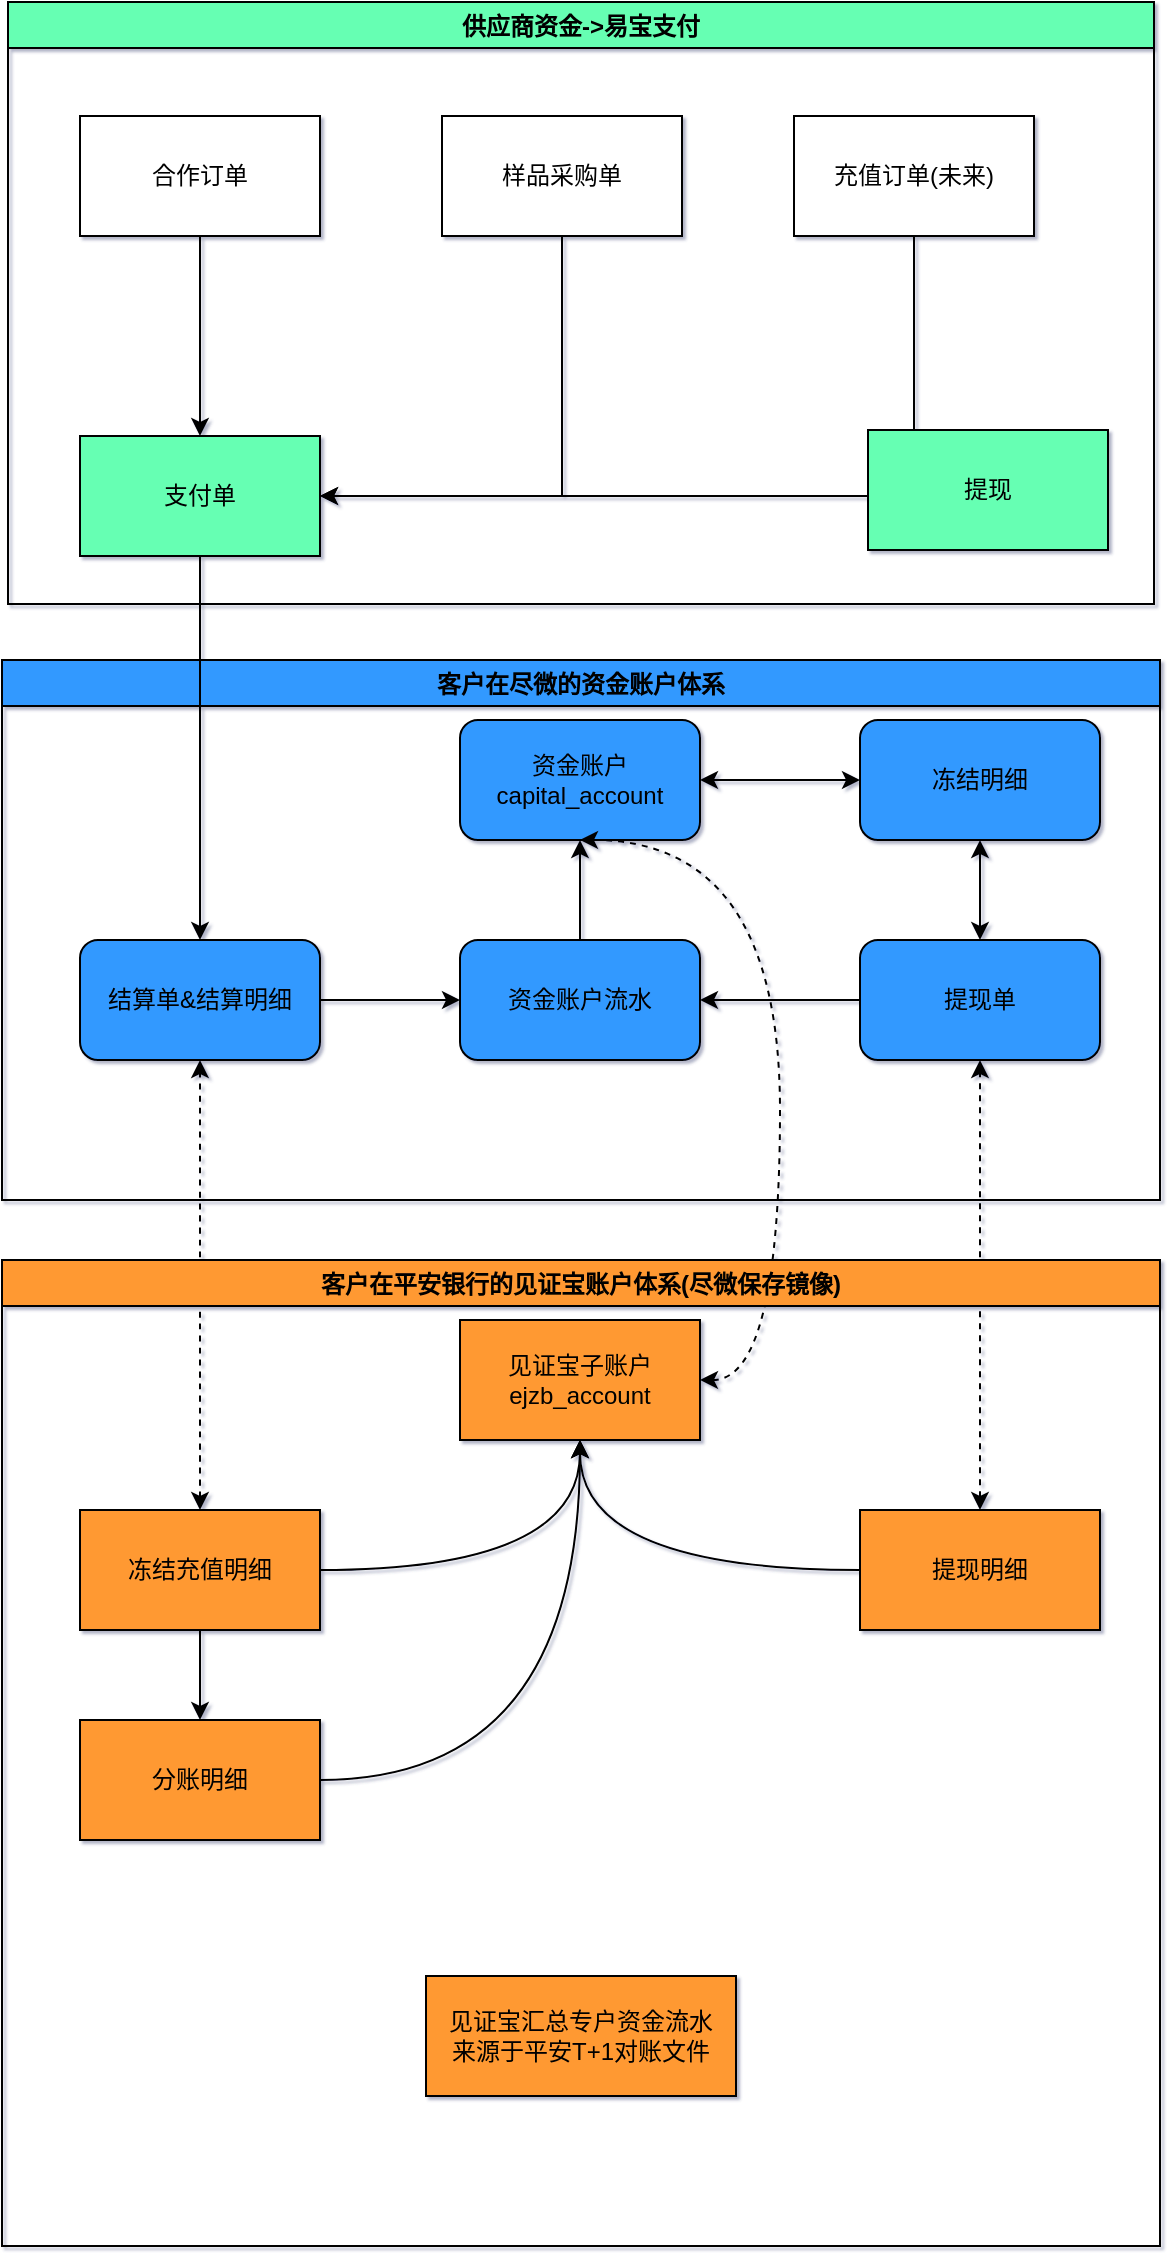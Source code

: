 <mxfile version="16.0.0" type="github">
  <diagram id="gsf49He13MfOLdli_iRr" name="第 1 页">
    <mxGraphModel dx="530" dy="482" grid="0" gridSize="10" guides="1" tooltips="1" connect="1" arrows="1" fold="1" page="1" pageScale="1" pageWidth="827" pageHeight="1169" math="0" shadow="1">
      <root>
        <mxCell id="0" />
        <mxCell id="1" parent="0" />
        <mxCell id="og5dSPM_AXGmNLmmMvEW-1" value="资金账户&lt;br&gt;capital_account" style="rounded=1;whiteSpace=wrap;html=1;fillColor=#3399FF;" parent="1" vertex="1">
          <mxGeometry x="330" y="631" width="120" height="60" as="geometry" />
        </mxCell>
        <mxCell id="og5dSPM_AXGmNLmmMvEW-5" style="edgeStyle=orthogonalEdgeStyle;rounded=0;orthogonalLoop=1;jettySize=auto;html=1;entryX=0;entryY=0.5;entryDx=0;entryDy=0;" parent="1" source="og5dSPM_AXGmNLmmMvEW-2" target="og5dSPM_AXGmNLmmMvEW-4" edge="1">
          <mxGeometry relative="1" as="geometry" />
        </mxCell>
        <mxCell id="og5dSPM_AXGmNLmmMvEW-2" value="结算单&amp;amp;结算明细" style="rounded=1;whiteSpace=wrap;html=1;fillColor=#3399FF;" parent="1" vertex="1">
          <mxGeometry x="140" y="741" width="120" height="60" as="geometry" />
        </mxCell>
        <mxCell id="og5dSPM_AXGmNLmmMvEW-6" style="edgeStyle=orthogonalEdgeStyle;rounded=0;orthogonalLoop=1;jettySize=auto;html=1;entryX=1;entryY=0.5;entryDx=0;entryDy=0;" parent="1" source="og5dSPM_AXGmNLmmMvEW-3" target="og5dSPM_AXGmNLmmMvEW-4" edge="1">
          <mxGeometry relative="1" as="geometry" />
        </mxCell>
        <mxCell id="og5dSPM_AXGmNLmmMvEW-3" value="提现单" style="rounded=1;whiteSpace=wrap;html=1;fillColor=#3399FF;" parent="1" vertex="1">
          <mxGeometry x="530" y="741" width="120" height="60" as="geometry" />
        </mxCell>
        <mxCell id="og5dSPM_AXGmNLmmMvEW-7" style="edgeStyle=orthogonalEdgeStyle;rounded=0;orthogonalLoop=1;jettySize=auto;html=1;entryX=0.5;entryY=1;entryDx=0;entryDy=0;" parent="1" source="og5dSPM_AXGmNLmmMvEW-4" target="og5dSPM_AXGmNLmmMvEW-1" edge="1">
          <mxGeometry relative="1" as="geometry" />
        </mxCell>
        <mxCell id="og5dSPM_AXGmNLmmMvEW-4" value="资金账户流水" style="rounded=1;whiteSpace=wrap;html=1;fillColor=#3399FF;" parent="1" vertex="1">
          <mxGeometry x="330" y="741" width="120" height="60" as="geometry" />
        </mxCell>
        <mxCell id="og5dSPM_AXGmNLmmMvEW-18" style="edgeStyle=orthogonalEdgeStyle;rounded=0;orthogonalLoop=1;jettySize=auto;html=1;entryX=0.5;entryY=1;entryDx=0;entryDy=0;dashed=1;curved=1;startArrow=classic;startFill=1;exitX=1;exitY=0.5;exitDx=0;exitDy=0;" parent="1" source="og5dSPM_AXGmNLmmMvEW-8" target="og5dSPM_AXGmNLmmMvEW-1" edge="1">
          <mxGeometry relative="1" as="geometry">
            <Array as="points">
              <mxPoint x="490" y="961" />
              <mxPoint x="490" y="691" />
            </Array>
          </mxGeometry>
        </mxCell>
        <mxCell id="og5dSPM_AXGmNLmmMvEW-8" value="见证宝子账户&lt;br&gt;ejzb_account" style="rounded=0;whiteSpace=wrap;html=1;fillColor=#FF9933;" parent="1" vertex="1">
          <mxGeometry x="330" y="931" width="120" height="60" as="geometry" />
        </mxCell>
        <mxCell id="og5dSPM_AXGmNLmmMvEW-12" style="edgeStyle=orthogonalEdgeStyle;rounded=0;orthogonalLoop=1;jettySize=auto;html=1;entryX=0.5;entryY=0;entryDx=0;entryDy=0;" parent="1" source="og5dSPM_AXGmNLmmMvEW-10" target="og5dSPM_AXGmNLmmMvEW-11" edge="1">
          <mxGeometry relative="1" as="geometry" />
        </mxCell>
        <mxCell id="og5dSPM_AXGmNLmmMvEW-16" style="edgeStyle=orthogonalEdgeStyle;rounded=0;orthogonalLoop=1;jettySize=auto;html=1;entryX=0.5;entryY=1;entryDx=0;entryDy=0;curved=1;" parent="1" source="og5dSPM_AXGmNLmmMvEW-10" target="og5dSPM_AXGmNLmmMvEW-8" edge="1">
          <mxGeometry relative="1" as="geometry" />
        </mxCell>
        <mxCell id="og5dSPM_AXGmNLmmMvEW-19" style="edgeStyle=orthogonalEdgeStyle;curved=1;rounded=0;orthogonalLoop=1;jettySize=auto;html=1;entryX=0.5;entryY=1;entryDx=0;entryDy=0;dashed=1;startArrow=classic;startFill=1;" parent="1" source="og5dSPM_AXGmNLmmMvEW-10" target="og5dSPM_AXGmNLmmMvEW-2" edge="1">
          <mxGeometry relative="1" as="geometry" />
        </mxCell>
        <mxCell id="og5dSPM_AXGmNLmmMvEW-10" value="冻结充值明细" style="rounded=0;whiteSpace=wrap;html=1;fillColor=#FF9933;" parent="1" vertex="1">
          <mxGeometry x="140" y="1026" width="120" height="60" as="geometry" />
        </mxCell>
        <mxCell id="og5dSPM_AXGmNLmmMvEW-13" style="edgeStyle=orthogonalEdgeStyle;rounded=0;orthogonalLoop=1;jettySize=auto;html=1;entryX=0.5;entryY=1;entryDx=0;entryDy=0;curved=1;" parent="1" source="og5dSPM_AXGmNLmmMvEW-11" target="og5dSPM_AXGmNLmmMvEW-8" edge="1">
          <mxGeometry relative="1" as="geometry" />
        </mxCell>
        <mxCell id="og5dSPM_AXGmNLmmMvEW-11" value="分账明细" style="rounded=0;whiteSpace=wrap;html=1;fillColor=#FF9933;" parent="1" vertex="1">
          <mxGeometry x="140" y="1131" width="120" height="60" as="geometry" />
        </mxCell>
        <mxCell id="og5dSPM_AXGmNLmmMvEW-15" style="edgeStyle=orthogonalEdgeStyle;rounded=0;orthogonalLoop=1;jettySize=auto;html=1;entryX=0.5;entryY=1;entryDx=0;entryDy=0;curved=1;" parent="1" source="og5dSPM_AXGmNLmmMvEW-14" target="og5dSPM_AXGmNLmmMvEW-8" edge="1">
          <mxGeometry relative="1" as="geometry" />
        </mxCell>
        <mxCell id="og5dSPM_AXGmNLmmMvEW-17" style="edgeStyle=orthogonalEdgeStyle;rounded=0;orthogonalLoop=1;jettySize=auto;html=1;entryX=0.5;entryY=1;entryDx=0;entryDy=0;dashed=1;startArrow=classic;startFill=1;" parent="1" source="og5dSPM_AXGmNLmmMvEW-14" target="og5dSPM_AXGmNLmmMvEW-3" edge="1">
          <mxGeometry relative="1" as="geometry" />
        </mxCell>
        <mxCell id="og5dSPM_AXGmNLmmMvEW-14" value="提现明细" style="rounded=0;whiteSpace=wrap;html=1;fillColor=#FF9933;" parent="1" vertex="1">
          <mxGeometry x="530" y="1026" width="120" height="60" as="geometry" />
        </mxCell>
        <mxCell id="og5dSPM_AXGmNLmmMvEW-20" value="客户在尽微的资金账户体系" style="swimlane;fillColor=#3399FF;" parent="1" vertex="1">
          <mxGeometry x="101" y="601" width="579" height="270" as="geometry" />
        </mxCell>
        <mxCell id="k9vBDChI0TnORqGJ9K9F-10" value="冻结明细" style="rounded=1;whiteSpace=wrap;html=1;fillColor=#3399FF;" vertex="1" parent="og5dSPM_AXGmNLmmMvEW-20">
          <mxGeometry x="429" y="30" width="120" height="60" as="geometry" />
        </mxCell>
        <mxCell id="og5dSPM_AXGmNLmmMvEW-21" value="客户在平安银行的见证宝账户体系(尽微保存镜像)" style="swimlane;fillColor=#FF9933;" parent="1" vertex="1">
          <mxGeometry x="101" y="901" width="579" height="493" as="geometry" />
        </mxCell>
        <mxCell id="k9vBDChI0TnORqGJ9K9F-13" value="见证宝汇总专户资金流水&lt;br&gt;来源于平安T+1对账文件" style="rounded=0;whiteSpace=wrap;html=1;fillColor=#FF9933;" vertex="1" parent="og5dSPM_AXGmNLmmMvEW-21">
          <mxGeometry x="212" y="358" width="155" height="60" as="geometry" />
        </mxCell>
        <mxCell id="k9vBDChI0TnORqGJ9K9F-4" value="供应商资金-&gt;易宝支付" style="swimlane;fillColor=#66FFB3;" vertex="1" parent="1">
          <mxGeometry x="104" y="272" width="573" height="301" as="geometry" />
        </mxCell>
        <mxCell id="k9vBDChI0TnORqGJ9K9F-2" value="合作订单" style="rounded=0;whiteSpace=wrap;html=1;" vertex="1" parent="k9vBDChI0TnORqGJ9K9F-4">
          <mxGeometry x="36" y="57" width="120" height="60" as="geometry" />
        </mxCell>
        <mxCell id="k9vBDChI0TnORqGJ9K9F-1" value="支付单" style="rounded=0;whiteSpace=wrap;html=1;fillColor=#66FFB3;" vertex="1" parent="k9vBDChI0TnORqGJ9K9F-4">
          <mxGeometry x="36" y="217" width="120" height="60" as="geometry" />
        </mxCell>
        <mxCell id="k9vBDChI0TnORqGJ9K9F-3" style="edgeStyle=orthogonalEdgeStyle;rounded=0;orthogonalLoop=1;jettySize=auto;html=1;entryX=0.5;entryY=0;entryDx=0;entryDy=0;" edge="1" parent="k9vBDChI0TnORqGJ9K9F-4" source="k9vBDChI0TnORqGJ9K9F-2" target="k9vBDChI0TnORqGJ9K9F-1">
          <mxGeometry relative="1" as="geometry" />
        </mxCell>
        <mxCell id="k9vBDChI0TnORqGJ9K9F-6" style="edgeStyle=orthogonalEdgeStyle;rounded=0;orthogonalLoop=1;jettySize=auto;html=1;entryX=1;entryY=0.5;entryDx=0;entryDy=0;" edge="1" parent="k9vBDChI0TnORqGJ9K9F-4" source="k9vBDChI0TnORqGJ9K9F-5" target="k9vBDChI0TnORqGJ9K9F-1">
          <mxGeometry relative="1" as="geometry">
            <mxPoint x="101" y="216" as="targetPoint" />
            <Array as="points">
              <mxPoint x="277" y="247" />
            </Array>
          </mxGeometry>
        </mxCell>
        <mxCell id="k9vBDChI0TnORqGJ9K9F-5" value="样品采购单" style="rounded=0;whiteSpace=wrap;html=1;" vertex="1" parent="k9vBDChI0TnORqGJ9K9F-4">
          <mxGeometry x="217" y="57" width="120" height="60" as="geometry" />
        </mxCell>
        <mxCell id="k9vBDChI0TnORqGJ9K9F-8" style="edgeStyle=orthogonalEdgeStyle;rounded=0;orthogonalLoop=1;jettySize=auto;html=1;entryX=1;entryY=0.5;entryDx=0;entryDy=0;" edge="1" parent="k9vBDChI0TnORqGJ9K9F-4" source="k9vBDChI0TnORqGJ9K9F-7" target="k9vBDChI0TnORqGJ9K9F-1">
          <mxGeometry relative="1" as="geometry">
            <Array as="points">
              <mxPoint x="453" y="247" />
            </Array>
          </mxGeometry>
        </mxCell>
        <mxCell id="k9vBDChI0TnORqGJ9K9F-7" value="充值订单(未来)" style="rounded=0;whiteSpace=wrap;html=1;" vertex="1" parent="k9vBDChI0TnORqGJ9K9F-4">
          <mxGeometry x="393" y="57" width="120" height="60" as="geometry" />
        </mxCell>
        <mxCell id="k9vBDChI0TnORqGJ9K9F-14" value="提现" style="rounded=0;whiteSpace=wrap;html=1;fillColor=#66FFB3;" vertex="1" parent="k9vBDChI0TnORqGJ9K9F-4">
          <mxGeometry x="430" y="214" width="120" height="60" as="geometry" />
        </mxCell>
        <mxCell id="k9vBDChI0TnORqGJ9K9F-9" style="edgeStyle=orthogonalEdgeStyle;rounded=0;orthogonalLoop=1;jettySize=auto;html=1;entryX=0.5;entryY=0;entryDx=0;entryDy=0;" edge="1" parent="1" source="k9vBDChI0TnORqGJ9K9F-1" target="og5dSPM_AXGmNLmmMvEW-2">
          <mxGeometry relative="1" as="geometry" />
        </mxCell>
        <mxCell id="k9vBDChI0TnORqGJ9K9F-11" style="edgeStyle=orthogonalEdgeStyle;rounded=0;orthogonalLoop=1;jettySize=auto;html=1;entryX=0.5;entryY=0;entryDx=0;entryDy=0;startArrow=classic;startFill=1;" edge="1" parent="1" source="k9vBDChI0TnORqGJ9K9F-10" target="og5dSPM_AXGmNLmmMvEW-3">
          <mxGeometry relative="1" as="geometry" />
        </mxCell>
        <mxCell id="k9vBDChI0TnORqGJ9K9F-12" style="edgeStyle=orthogonalEdgeStyle;rounded=0;orthogonalLoop=1;jettySize=auto;html=1;entryX=1;entryY=0.5;entryDx=0;entryDy=0;startArrow=classic;startFill=1;" edge="1" parent="1" source="k9vBDChI0TnORqGJ9K9F-10" target="og5dSPM_AXGmNLmmMvEW-1">
          <mxGeometry relative="1" as="geometry" />
        </mxCell>
      </root>
    </mxGraphModel>
  </diagram>
</mxfile>
